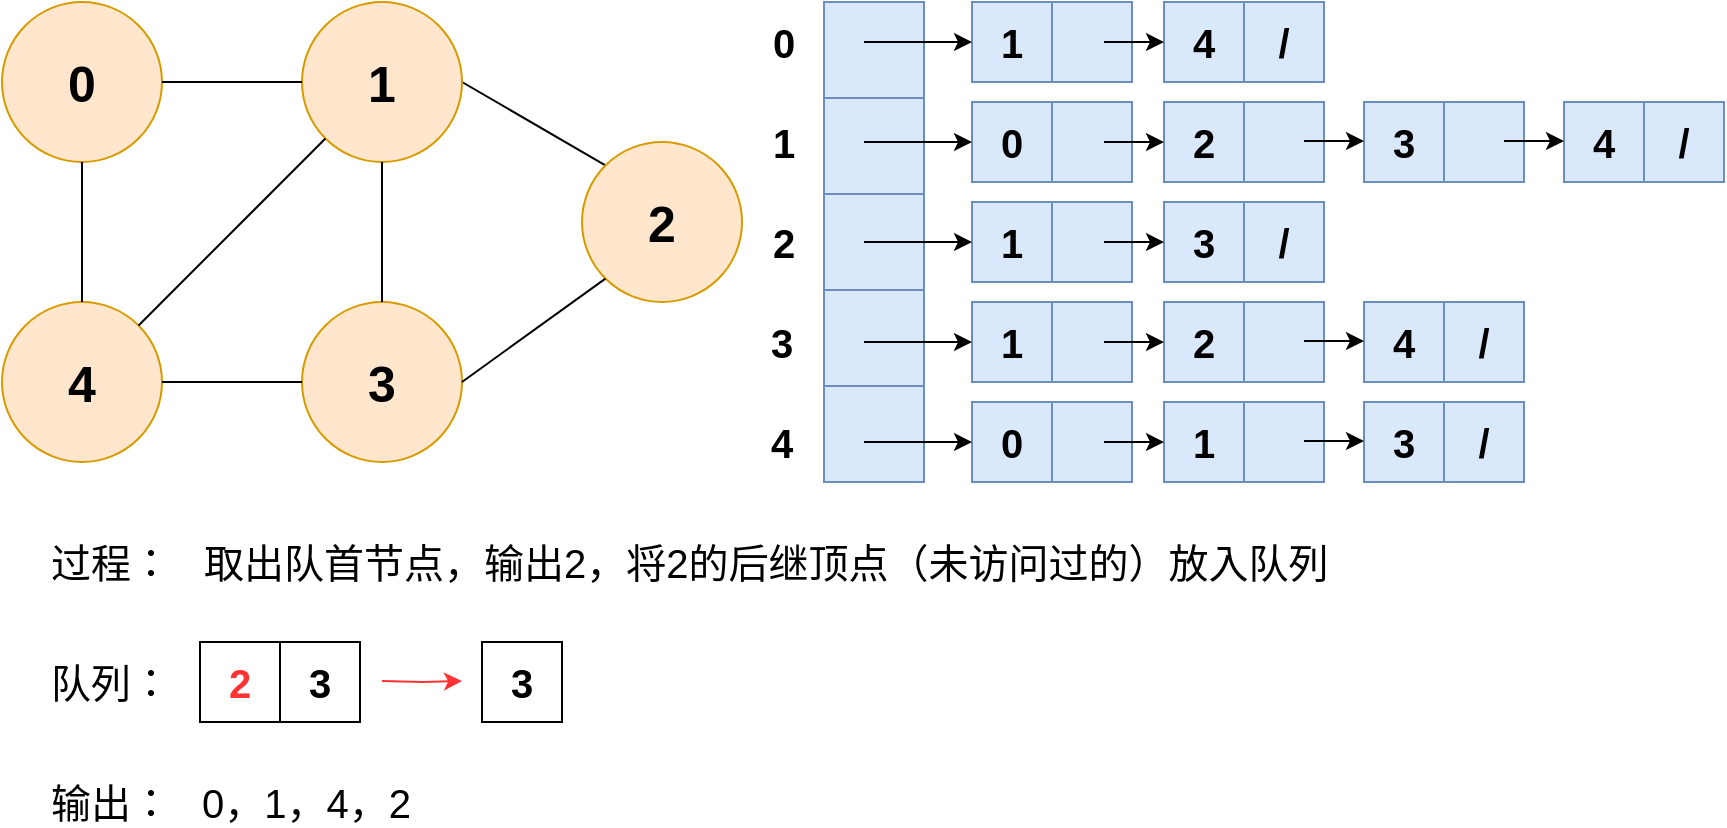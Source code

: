 <mxfile version="13.4.5" type="device"><diagram id="mifzlOfuH5t4TGWJTCWP" name="Page-1"><mxGraphModel dx="1106" dy="900" grid="1" gridSize="10" guides="1" tooltips="1" connect="1" arrows="1" fold="1" page="1" pageScale="1" pageWidth="827" pageHeight="1169" math="0" shadow="0"><root><mxCell id="0"/><mxCell id="1" parent="0"/><mxCell id="zkGVfVGw5ecD8U46r4UZ-1" value="&lt;b style=&quot;font-size: 25px&quot;&gt;0&lt;/b&gt;" style="ellipse;whiteSpace=wrap;html=1;aspect=fixed;fillColor=#ffe6cc;strokeColor=#d79b00;" vertex="1" parent="1"><mxGeometry x="430" y="690" width="80" height="80" as="geometry"/></mxCell><mxCell id="zkGVfVGw5ecD8U46r4UZ-2" value="" style="endArrow=none;html=1;entryX=0;entryY=0;entryDx=0;entryDy=0;exitX=1;exitY=0.5;exitDx=0;exitDy=0;" edge="1" parent="1" source="zkGVfVGw5ecD8U46r4UZ-6" target="zkGVfVGw5ecD8U46r4UZ-3"><mxGeometry width="50" height="50" relative="1" as="geometry"><mxPoint x="709.996" y="670.004" as="sourcePoint"/><mxPoint x="686.564" y="693.436" as="targetPoint"/></mxGeometry></mxCell><mxCell id="zkGVfVGw5ecD8U46r4UZ-3" value="&lt;b style=&quot;font-size: 25px&quot;&gt;2&lt;/b&gt;" style="ellipse;whiteSpace=wrap;html=1;aspect=fixed;fillColor=#ffe6cc;strokeColor=#d79b00;" vertex="1" parent="1"><mxGeometry x="720" y="760" width="80" height="80" as="geometry"/></mxCell><mxCell id="zkGVfVGw5ecD8U46r4UZ-4" value="&lt;b style=&quot;font-size: 25px&quot;&gt;3&lt;/b&gt;" style="ellipse;whiteSpace=wrap;html=1;aspect=fixed;fillColor=#ffe6cc;strokeColor=#d79b00;" vertex="1" parent="1"><mxGeometry x="580" y="840" width="80" height="80" as="geometry"/></mxCell><mxCell id="zkGVfVGw5ecD8U46r4UZ-5" value="&lt;b style=&quot;font-size: 25px&quot;&gt;4&lt;/b&gt;" style="ellipse;whiteSpace=wrap;html=1;aspect=fixed;fillColor=#ffe6cc;strokeColor=#d79b00;" vertex="1" parent="1"><mxGeometry x="430" y="840" width="80" height="80" as="geometry"/></mxCell><mxCell id="zkGVfVGw5ecD8U46r4UZ-6" value="&lt;b style=&quot;font-size: 25px&quot;&gt;1&lt;/b&gt;" style="ellipse;whiteSpace=wrap;html=1;aspect=fixed;fillColor=#ffe6cc;strokeColor=#d79b00;" vertex="1" parent="1"><mxGeometry x="580" y="690" width="80" height="80" as="geometry"/></mxCell><mxCell id="zkGVfVGw5ecD8U46r4UZ-7" value="" style="endArrow=none;html=1;" edge="1" parent="1" source="zkGVfVGw5ecD8U46r4UZ-1" target="zkGVfVGw5ecD8U46r4UZ-6"><mxGeometry width="50" height="50" relative="1" as="geometry"><mxPoint x="658.284" y="768.284" as="sourcePoint"/><mxPoint x="751.716" y="791.716" as="targetPoint"/></mxGeometry></mxCell><mxCell id="zkGVfVGw5ecD8U46r4UZ-8" value="" style="endArrow=none;html=1;" edge="1" parent="1" source="zkGVfVGw5ecD8U46r4UZ-5" target="zkGVfVGw5ecD8U46r4UZ-1"><mxGeometry width="50" height="50" relative="1" as="geometry"><mxPoint x="520" y="740" as="sourcePoint"/><mxPoint x="590" y="740" as="targetPoint"/></mxGeometry></mxCell><mxCell id="zkGVfVGw5ecD8U46r4UZ-9" value="" style="endArrow=none;html=1;exitX=0;exitY=0.5;exitDx=0;exitDy=0;entryX=1;entryY=0.5;entryDx=0;entryDy=0;" edge="1" parent="1" source="zkGVfVGw5ecD8U46r4UZ-4" target="zkGVfVGw5ecD8U46r4UZ-5"><mxGeometry width="50" height="50" relative="1" as="geometry"><mxPoint x="480" y="850" as="sourcePoint"/><mxPoint x="480" y="780" as="targetPoint"/></mxGeometry></mxCell><mxCell id="zkGVfVGw5ecD8U46r4UZ-10" value="" style="endArrow=none;html=1;exitX=0.5;exitY=1;exitDx=0;exitDy=0;entryX=0.5;entryY=0;entryDx=0;entryDy=0;" edge="1" parent="1" source="zkGVfVGw5ecD8U46r4UZ-6" target="zkGVfVGw5ecD8U46r4UZ-4"><mxGeometry width="50" height="50" relative="1" as="geometry"><mxPoint x="590" y="890" as="sourcePoint"/><mxPoint x="520" y="890" as="targetPoint"/></mxGeometry></mxCell><mxCell id="zkGVfVGw5ecD8U46r4UZ-11" value="" style="endArrow=none;html=1;exitX=0;exitY=1;exitDx=0;exitDy=0;entryX=1;entryY=0.5;entryDx=0;entryDy=0;" edge="1" parent="1" source="zkGVfVGw5ecD8U46r4UZ-3" target="zkGVfVGw5ecD8U46r4UZ-4"><mxGeometry width="50" height="50" relative="1" as="geometry"><mxPoint x="630" y="780" as="sourcePoint"/><mxPoint x="630" y="850" as="targetPoint"/></mxGeometry></mxCell><mxCell id="zkGVfVGw5ecD8U46r4UZ-12" value="" style="endArrow=none;html=1;exitX=0;exitY=1;exitDx=0;exitDy=0;entryX=1;entryY=0;entryDx=0;entryDy=0;" edge="1" parent="1" source="zkGVfVGw5ecD8U46r4UZ-6" target="zkGVfVGw5ecD8U46r4UZ-5"><mxGeometry width="50" height="50" relative="1" as="geometry"><mxPoint x="630" y="780" as="sourcePoint"/><mxPoint x="630" y="850" as="targetPoint"/></mxGeometry></mxCell><mxCell id="zkGVfVGw5ecD8U46r4UZ-13" value="队列：" style="text;html=1;strokeColor=none;fillColor=none;align=center;verticalAlign=middle;whiteSpace=wrap;rounded=0;fontSize=20;" vertex="1" parent="1"><mxGeometry x="450" y="1020" width="69" height="20" as="geometry"/></mxCell><mxCell id="zkGVfVGw5ecD8U46r4UZ-14" value="&lt;div&gt;&lt;span style=&quot;font-size: 20px&quot;&gt;&lt;b&gt;4&lt;/b&gt;&lt;/span&gt;&lt;/div&gt;" style="text;html=1;strokeColor=none;fillColor=none;align=center;verticalAlign=middle;whiteSpace=wrap;rounded=0;" vertex="1" parent="1"><mxGeometry x="800" y="900" width="40" height="20" as="geometry"/></mxCell><mxCell id="zkGVfVGw5ecD8U46r4UZ-15" value="&lt;div&gt;&lt;span style=&quot;font-size: 20px&quot;&gt;&lt;b&gt;3&lt;/b&gt;&lt;/span&gt;&lt;/div&gt;" style="text;html=1;strokeColor=none;fillColor=none;align=center;verticalAlign=middle;whiteSpace=wrap;rounded=0;" vertex="1" parent="1"><mxGeometry x="800" y="850" width="40" height="20" as="geometry"/></mxCell><mxCell id="zkGVfVGw5ecD8U46r4UZ-16" value="&lt;div&gt;&lt;span style=&quot;font-size: 20px&quot;&gt;&lt;b&gt;2&lt;/b&gt;&lt;/span&gt;&lt;/div&gt;" style="text;html=1;strokeColor=none;fillColor=none;align=center;verticalAlign=middle;whiteSpace=wrap;rounded=0;" vertex="1" parent="1"><mxGeometry x="801" y="800" width="40" height="20" as="geometry"/></mxCell><mxCell id="zkGVfVGw5ecD8U46r4UZ-17" value="&lt;div&gt;&lt;span style=&quot;font-size: 20px&quot;&gt;&lt;b&gt;1&lt;/b&gt;&lt;/span&gt;&lt;/div&gt;" style="text;html=1;strokeColor=none;fillColor=none;align=center;verticalAlign=middle;whiteSpace=wrap;rounded=0;" vertex="1" parent="1"><mxGeometry x="801" y="750" width="40" height="20" as="geometry"/></mxCell><mxCell id="zkGVfVGw5ecD8U46r4UZ-18" value="&lt;div&gt;&lt;span style=&quot;font-size: 20px&quot;&gt;&lt;b&gt;0&lt;/b&gt;&lt;/span&gt;&lt;/div&gt;" style="text;html=1;strokeColor=none;fillColor=none;align=center;verticalAlign=middle;whiteSpace=wrap;rounded=0;" vertex="1" parent="1"><mxGeometry x="801" y="700" width="40" height="20" as="geometry"/></mxCell><mxCell id="zkGVfVGw5ecD8U46r4UZ-19" value="" style="shape=table;html=1;whiteSpace=wrap;startSize=0;container=1;collapsible=0;childLayout=tableLayout;fontSize=20;fontStyle=1;fillColor=#dae8fc;strokeColor=#6c8ebf;" vertex="1" parent="1"><mxGeometry x="1011" y="690" width="80" height="40" as="geometry"/></mxCell><mxCell id="zkGVfVGw5ecD8U46r4UZ-20" value="" style="shape=partialRectangle;html=1;whiteSpace=wrap;collapsible=0;dropTarget=0;pointerEvents=0;fillColor=none;top=0;left=0;bottom=0;right=0;points=[[0,0.5],[1,0.5]];portConstraint=eastwest;fontSize=20;fontStyle=1" vertex="1" parent="zkGVfVGw5ecD8U46r4UZ-19"><mxGeometry width="80" height="40" as="geometry"/></mxCell><mxCell id="zkGVfVGw5ecD8U46r4UZ-21" value="4" style="shape=partialRectangle;html=1;whiteSpace=wrap;connectable=0;overflow=hidden;fillColor=none;top=0;left=0;bottom=0;right=0;fontSize=20;fontStyle=1" vertex="1" parent="zkGVfVGw5ecD8U46r4UZ-20"><mxGeometry width="40" height="40" as="geometry"/></mxCell><mxCell id="zkGVfVGw5ecD8U46r4UZ-22" value="/" style="shape=partialRectangle;html=1;whiteSpace=wrap;connectable=0;overflow=hidden;fillColor=none;top=0;left=0;bottom=0;right=0;fontSize=20;fontStyle=1" vertex="1" parent="zkGVfVGw5ecD8U46r4UZ-20"><mxGeometry x="40" width="40" height="40" as="geometry"/></mxCell><mxCell id="zkGVfVGw5ecD8U46r4UZ-23" value="" style="shape=table;html=1;whiteSpace=wrap;startSize=0;container=1;collapsible=0;childLayout=tableLayout;fontSize=20;fontStyle=1;fillColor=#dae8fc;strokeColor=#6c8ebf;" vertex="1" parent="1"><mxGeometry x="915" y="690" width="80" height="40" as="geometry"/></mxCell><mxCell id="zkGVfVGw5ecD8U46r4UZ-24" value="" style="shape=partialRectangle;html=1;whiteSpace=wrap;collapsible=0;dropTarget=0;pointerEvents=0;fillColor=none;top=0;left=0;bottom=0;right=0;points=[[0,0.5],[1,0.5]];portConstraint=eastwest;fontSize=20;fontStyle=1" vertex="1" parent="zkGVfVGw5ecD8U46r4UZ-23"><mxGeometry width="80" height="40" as="geometry"/></mxCell><mxCell id="zkGVfVGw5ecD8U46r4UZ-25" value="1" style="shape=partialRectangle;html=1;whiteSpace=wrap;connectable=0;overflow=hidden;fillColor=none;top=0;left=0;bottom=0;right=0;fontSize=20;fontStyle=1" vertex="1" parent="zkGVfVGw5ecD8U46r4UZ-24"><mxGeometry width="40" height="40" as="geometry"/></mxCell><mxCell id="zkGVfVGw5ecD8U46r4UZ-26" value="" style="shape=partialRectangle;html=1;whiteSpace=wrap;connectable=0;overflow=hidden;fillColor=none;top=0;left=0;bottom=0;right=0;fontSize=20;fontStyle=1" vertex="1" parent="zkGVfVGw5ecD8U46r4UZ-24"><mxGeometry x="40" width="40" height="40" as="geometry"/></mxCell><mxCell id="zkGVfVGw5ecD8U46r4UZ-27" value="" style="shape=table;html=1;whiteSpace=wrap;startSize=0;container=1;collapsible=0;childLayout=tableLayout;fontSize=20;fontStyle=1;fillColor=#dae8fc;strokeColor=#6c8ebf;" vertex="1" parent="1"><mxGeometry x="1211" y="740" width="80" height="40" as="geometry"/></mxCell><mxCell id="zkGVfVGw5ecD8U46r4UZ-28" value="" style="shape=partialRectangle;html=1;whiteSpace=wrap;collapsible=0;dropTarget=0;pointerEvents=0;fillColor=none;top=0;left=0;bottom=0;right=0;points=[[0,0.5],[1,0.5]];portConstraint=eastwest;fontSize=20;fontStyle=1" vertex="1" parent="zkGVfVGw5ecD8U46r4UZ-27"><mxGeometry width="80" height="40" as="geometry"/></mxCell><mxCell id="zkGVfVGw5ecD8U46r4UZ-29" value="4" style="shape=partialRectangle;html=1;whiteSpace=wrap;connectable=0;overflow=hidden;fillColor=none;top=0;left=0;bottom=0;right=0;fontSize=20;fontStyle=1" vertex="1" parent="zkGVfVGw5ecD8U46r4UZ-28"><mxGeometry width="40" height="40" as="geometry"/></mxCell><mxCell id="zkGVfVGw5ecD8U46r4UZ-30" value="/" style="shape=partialRectangle;html=1;whiteSpace=wrap;connectable=0;overflow=hidden;fillColor=none;top=0;left=0;bottom=0;right=0;fontSize=20;fontStyle=1" vertex="1" parent="zkGVfVGw5ecD8U46r4UZ-28"><mxGeometry x="40" width="40" height="40" as="geometry"/></mxCell><mxCell id="zkGVfVGw5ecD8U46r4UZ-31" value="" style="shape=table;html=1;whiteSpace=wrap;startSize=0;container=1;collapsible=0;childLayout=tableLayout;fontSize=20;fontStyle=1;fillColor=#dae8fc;strokeColor=#6c8ebf;" vertex="1" parent="1"><mxGeometry x="1111" y="740" width="80" height="40" as="geometry"/></mxCell><mxCell id="zkGVfVGw5ecD8U46r4UZ-32" value="" style="shape=partialRectangle;html=1;whiteSpace=wrap;collapsible=0;dropTarget=0;pointerEvents=0;fillColor=none;top=0;left=0;bottom=0;right=0;points=[[0,0.5],[1,0.5]];portConstraint=eastwest;fontSize=20;fontStyle=1" vertex="1" parent="zkGVfVGw5ecD8U46r4UZ-31"><mxGeometry width="80" height="40" as="geometry"/></mxCell><mxCell id="zkGVfVGw5ecD8U46r4UZ-33" value="3" style="shape=partialRectangle;html=1;whiteSpace=wrap;connectable=0;overflow=hidden;fillColor=none;top=0;left=0;bottom=0;right=0;fontSize=20;fontStyle=1" vertex="1" parent="zkGVfVGw5ecD8U46r4UZ-32"><mxGeometry width="40" height="40" as="geometry"/></mxCell><mxCell id="zkGVfVGw5ecD8U46r4UZ-34" value="" style="shape=partialRectangle;html=1;whiteSpace=wrap;connectable=0;overflow=hidden;fillColor=none;top=0;left=0;bottom=0;right=0;fontSize=20;fontStyle=1" vertex="1" parent="zkGVfVGw5ecD8U46r4UZ-32"><mxGeometry x="40" width="40" height="40" as="geometry"/></mxCell><mxCell id="zkGVfVGw5ecD8U46r4UZ-35" value="" style="shape=table;html=1;whiteSpace=wrap;startSize=0;container=1;collapsible=0;childLayout=tableLayout;fontSize=20;fontStyle=1;fillColor=#dae8fc;strokeColor=#6c8ebf;" vertex="1" parent="1"><mxGeometry x="1011" y="740" width="80" height="40" as="geometry"/></mxCell><mxCell id="zkGVfVGw5ecD8U46r4UZ-36" value="" style="shape=partialRectangle;html=1;whiteSpace=wrap;collapsible=0;dropTarget=0;pointerEvents=0;fillColor=none;top=0;left=0;bottom=0;right=0;points=[[0,0.5],[1,0.5]];portConstraint=eastwest;fontSize=20;fontStyle=1" vertex="1" parent="zkGVfVGw5ecD8U46r4UZ-35"><mxGeometry width="80" height="40" as="geometry"/></mxCell><mxCell id="zkGVfVGw5ecD8U46r4UZ-37" value="2" style="shape=partialRectangle;html=1;whiteSpace=wrap;connectable=0;overflow=hidden;fillColor=none;top=0;left=0;bottom=0;right=0;fontSize=20;fontStyle=1" vertex="1" parent="zkGVfVGw5ecD8U46r4UZ-36"><mxGeometry width="40" height="40" as="geometry"/></mxCell><mxCell id="zkGVfVGw5ecD8U46r4UZ-38" value="" style="shape=partialRectangle;html=1;whiteSpace=wrap;connectable=0;overflow=hidden;fillColor=none;top=0;left=0;bottom=0;right=0;fontSize=20;fontStyle=1" vertex="1" parent="zkGVfVGw5ecD8U46r4UZ-36"><mxGeometry x="40" width="40" height="40" as="geometry"/></mxCell><mxCell id="zkGVfVGw5ecD8U46r4UZ-39" value="" style="shape=table;html=1;whiteSpace=wrap;startSize=0;container=1;collapsible=0;childLayout=tableLayout;fontSize=20;fontStyle=1;fillColor=#dae8fc;strokeColor=#6c8ebf;" vertex="1" parent="1"><mxGeometry x="915" y="740" width="80" height="40" as="geometry"/></mxCell><mxCell id="zkGVfVGw5ecD8U46r4UZ-40" value="" style="shape=partialRectangle;html=1;whiteSpace=wrap;collapsible=0;dropTarget=0;pointerEvents=0;fillColor=none;top=0;left=0;bottom=0;right=0;points=[[0,0.5],[1,0.5]];portConstraint=eastwest;fontSize=20;fontStyle=1" vertex="1" parent="zkGVfVGw5ecD8U46r4UZ-39"><mxGeometry width="80" height="40" as="geometry"/></mxCell><mxCell id="zkGVfVGw5ecD8U46r4UZ-41" value="0" style="shape=partialRectangle;html=1;whiteSpace=wrap;connectable=0;overflow=hidden;fillColor=none;top=0;left=0;bottom=0;right=0;fontSize=20;fontStyle=1" vertex="1" parent="zkGVfVGw5ecD8U46r4UZ-40"><mxGeometry width="40" height="40" as="geometry"/></mxCell><mxCell id="zkGVfVGw5ecD8U46r4UZ-42" value="" style="shape=partialRectangle;html=1;whiteSpace=wrap;connectable=0;overflow=hidden;fillColor=none;top=0;left=0;bottom=0;right=0;fontSize=20;fontStyle=1" vertex="1" parent="zkGVfVGw5ecD8U46r4UZ-40"><mxGeometry x="40" width="40" height="40" as="geometry"/></mxCell><mxCell id="zkGVfVGw5ecD8U46r4UZ-43" value="" style="shape=table;html=1;whiteSpace=wrap;startSize=0;container=1;collapsible=0;childLayout=tableLayout;fontSize=20;fontStyle=1;fillColor=#dae8fc;strokeColor=#6c8ebf;" vertex="1" parent="1"><mxGeometry x="1011" y="790" width="80" height="40" as="geometry"/></mxCell><mxCell id="zkGVfVGw5ecD8U46r4UZ-44" value="" style="shape=partialRectangle;html=1;whiteSpace=wrap;collapsible=0;dropTarget=0;pointerEvents=0;fillColor=none;top=0;left=0;bottom=0;right=0;points=[[0,0.5],[1,0.5]];portConstraint=eastwest;fontSize=20;fontStyle=1" vertex="1" parent="zkGVfVGw5ecD8U46r4UZ-43"><mxGeometry width="80" height="40" as="geometry"/></mxCell><mxCell id="zkGVfVGw5ecD8U46r4UZ-45" value="3" style="shape=partialRectangle;html=1;whiteSpace=wrap;connectable=0;overflow=hidden;fillColor=none;top=0;left=0;bottom=0;right=0;fontSize=20;fontStyle=1" vertex="1" parent="zkGVfVGw5ecD8U46r4UZ-44"><mxGeometry width="40" height="40" as="geometry"/></mxCell><mxCell id="zkGVfVGw5ecD8U46r4UZ-46" value="/" style="shape=partialRectangle;html=1;whiteSpace=wrap;connectable=0;overflow=hidden;fillColor=none;top=0;left=0;bottom=0;right=0;fontSize=20;fontStyle=1" vertex="1" parent="zkGVfVGw5ecD8U46r4UZ-44"><mxGeometry x="40" width="40" height="40" as="geometry"/></mxCell><mxCell id="zkGVfVGw5ecD8U46r4UZ-47" value="" style="shape=table;html=1;whiteSpace=wrap;startSize=0;container=1;collapsible=0;childLayout=tableLayout;fontSize=20;fontStyle=1;fillColor=#dae8fc;strokeColor=#6c8ebf;" vertex="1" parent="1"><mxGeometry x="915" y="790" width="80" height="40" as="geometry"/></mxCell><mxCell id="zkGVfVGw5ecD8U46r4UZ-48" value="" style="shape=partialRectangle;html=1;whiteSpace=wrap;collapsible=0;dropTarget=0;pointerEvents=0;fillColor=none;top=0;left=0;bottom=0;right=0;points=[[0,0.5],[1,0.5]];portConstraint=eastwest;fontSize=20;fontStyle=1" vertex="1" parent="zkGVfVGw5ecD8U46r4UZ-47"><mxGeometry width="80" height="40" as="geometry"/></mxCell><mxCell id="zkGVfVGw5ecD8U46r4UZ-49" value="1" style="shape=partialRectangle;html=1;whiteSpace=wrap;connectable=0;overflow=hidden;fillColor=none;top=0;left=0;bottom=0;right=0;fontSize=20;fontStyle=1" vertex="1" parent="zkGVfVGw5ecD8U46r4UZ-48"><mxGeometry width="40" height="40" as="geometry"/></mxCell><mxCell id="zkGVfVGw5ecD8U46r4UZ-50" value="" style="shape=partialRectangle;html=1;whiteSpace=wrap;connectable=0;overflow=hidden;fillColor=none;top=0;left=0;bottom=0;right=0;fontSize=20;fontStyle=1" vertex="1" parent="zkGVfVGw5ecD8U46r4UZ-48"><mxGeometry x="40" width="40" height="40" as="geometry"/></mxCell><mxCell id="zkGVfVGw5ecD8U46r4UZ-51" value="" style="shape=table;html=1;whiteSpace=wrap;startSize=0;container=1;collapsible=0;childLayout=tableLayout;fontSize=20;fontStyle=1;fillColor=#dae8fc;strokeColor=#6c8ebf;" vertex="1" parent="1"><mxGeometry x="1111" y="840" width="80" height="40" as="geometry"/></mxCell><mxCell id="zkGVfVGw5ecD8U46r4UZ-52" value="" style="shape=partialRectangle;html=1;whiteSpace=wrap;collapsible=0;dropTarget=0;pointerEvents=0;fillColor=none;top=0;left=0;bottom=0;right=0;points=[[0,0.5],[1,0.5]];portConstraint=eastwest;fontSize=20;fontStyle=1" vertex="1" parent="zkGVfVGw5ecD8U46r4UZ-51"><mxGeometry width="80" height="40" as="geometry"/></mxCell><mxCell id="zkGVfVGw5ecD8U46r4UZ-53" value="4" style="shape=partialRectangle;html=1;whiteSpace=wrap;connectable=0;overflow=hidden;fillColor=none;top=0;left=0;bottom=0;right=0;fontSize=20;fontStyle=1" vertex="1" parent="zkGVfVGw5ecD8U46r4UZ-52"><mxGeometry width="40" height="40" as="geometry"/></mxCell><mxCell id="zkGVfVGw5ecD8U46r4UZ-54" value="/" style="shape=partialRectangle;html=1;whiteSpace=wrap;connectable=0;overflow=hidden;fillColor=none;top=0;left=0;bottom=0;right=0;fontSize=20;fontStyle=1" vertex="1" parent="zkGVfVGw5ecD8U46r4UZ-52"><mxGeometry x="40" width="40" height="40" as="geometry"/></mxCell><mxCell id="zkGVfVGw5ecD8U46r4UZ-55" value="" style="shape=table;html=1;whiteSpace=wrap;startSize=0;container=1;collapsible=0;childLayout=tableLayout;fontSize=20;fontStyle=1;fillColor=#dae8fc;strokeColor=#6c8ebf;" vertex="1" parent="1"><mxGeometry x="1011" y="840" width="80" height="40" as="geometry"/></mxCell><mxCell id="zkGVfVGw5ecD8U46r4UZ-56" value="" style="shape=partialRectangle;html=1;whiteSpace=wrap;collapsible=0;dropTarget=0;pointerEvents=0;fillColor=none;top=0;left=0;bottom=0;right=0;points=[[0,0.5],[1,0.5]];portConstraint=eastwest;fontSize=20;fontStyle=1" vertex="1" parent="zkGVfVGw5ecD8U46r4UZ-55"><mxGeometry width="80" height="40" as="geometry"/></mxCell><mxCell id="zkGVfVGw5ecD8U46r4UZ-57" value="2" style="shape=partialRectangle;html=1;whiteSpace=wrap;connectable=0;overflow=hidden;fillColor=none;top=0;left=0;bottom=0;right=0;fontSize=20;fontStyle=1" vertex="1" parent="zkGVfVGw5ecD8U46r4UZ-56"><mxGeometry width="40" height="40" as="geometry"/></mxCell><mxCell id="zkGVfVGw5ecD8U46r4UZ-58" value="" style="shape=partialRectangle;html=1;whiteSpace=wrap;connectable=0;overflow=hidden;fillColor=none;top=0;left=0;bottom=0;right=0;fontSize=20;fontStyle=1" vertex="1" parent="zkGVfVGw5ecD8U46r4UZ-56"><mxGeometry x="40" width="40" height="40" as="geometry"/></mxCell><mxCell id="zkGVfVGw5ecD8U46r4UZ-59" value="" style="shape=table;html=1;whiteSpace=wrap;startSize=0;container=1;collapsible=0;childLayout=tableLayout;fontSize=20;fontStyle=1;fillColor=#dae8fc;strokeColor=#6c8ebf;" vertex="1" parent="1"><mxGeometry x="915" y="840" width="80" height="40" as="geometry"/></mxCell><mxCell id="zkGVfVGw5ecD8U46r4UZ-60" value="" style="shape=partialRectangle;html=1;whiteSpace=wrap;collapsible=0;dropTarget=0;pointerEvents=0;fillColor=none;top=0;left=0;bottom=0;right=0;points=[[0,0.5],[1,0.5]];portConstraint=eastwest;fontSize=20;fontStyle=1" vertex="1" parent="zkGVfVGw5ecD8U46r4UZ-59"><mxGeometry width="80" height="40" as="geometry"/></mxCell><mxCell id="zkGVfVGw5ecD8U46r4UZ-61" value="1" style="shape=partialRectangle;html=1;whiteSpace=wrap;connectable=0;overflow=hidden;fillColor=none;top=0;left=0;bottom=0;right=0;fontSize=20;fontStyle=1" vertex="1" parent="zkGVfVGw5ecD8U46r4UZ-60"><mxGeometry width="40" height="40" as="geometry"/></mxCell><mxCell id="zkGVfVGw5ecD8U46r4UZ-62" value="" style="shape=partialRectangle;html=1;whiteSpace=wrap;connectable=0;overflow=hidden;fillColor=none;top=0;left=0;bottom=0;right=0;fontSize=20;fontStyle=1" vertex="1" parent="zkGVfVGw5ecD8U46r4UZ-60"><mxGeometry x="40" width="40" height="40" as="geometry"/></mxCell><mxCell id="zkGVfVGw5ecD8U46r4UZ-63" value="" style="shape=table;html=1;whiteSpace=wrap;startSize=0;container=1;collapsible=0;childLayout=tableLayout;fontSize=20;fontStyle=1;fillColor=#dae8fc;strokeColor=#6c8ebf;" vertex="1" parent="1"><mxGeometry x="1111" y="890" width="80" height="40" as="geometry"/></mxCell><mxCell id="zkGVfVGw5ecD8U46r4UZ-64" value="" style="shape=partialRectangle;html=1;whiteSpace=wrap;collapsible=0;dropTarget=0;pointerEvents=0;fillColor=none;top=0;left=0;bottom=0;right=0;points=[[0,0.5],[1,0.5]];portConstraint=eastwest;fontSize=20;fontStyle=1" vertex="1" parent="zkGVfVGw5ecD8U46r4UZ-63"><mxGeometry width="80" height="40" as="geometry"/></mxCell><mxCell id="zkGVfVGw5ecD8U46r4UZ-65" value="3" style="shape=partialRectangle;html=1;whiteSpace=wrap;connectable=0;overflow=hidden;fillColor=none;top=0;left=0;bottom=0;right=0;fontSize=20;fontStyle=1" vertex="1" parent="zkGVfVGw5ecD8U46r4UZ-64"><mxGeometry width="40" height="40" as="geometry"/></mxCell><mxCell id="zkGVfVGw5ecD8U46r4UZ-66" value="/" style="shape=partialRectangle;html=1;whiteSpace=wrap;connectable=0;overflow=hidden;fillColor=none;top=0;left=0;bottom=0;right=0;fontSize=20;fontStyle=1" vertex="1" parent="zkGVfVGw5ecD8U46r4UZ-64"><mxGeometry x="40" width="40" height="40" as="geometry"/></mxCell><mxCell id="zkGVfVGw5ecD8U46r4UZ-67" value="" style="shape=table;html=1;whiteSpace=wrap;startSize=0;container=1;collapsible=0;childLayout=tableLayout;fontSize=20;fontStyle=1;fillColor=#dae8fc;strokeColor=#6c8ebf;" vertex="1" parent="1"><mxGeometry x="1011" y="890" width="80" height="40" as="geometry"/></mxCell><mxCell id="zkGVfVGw5ecD8U46r4UZ-68" value="" style="shape=partialRectangle;html=1;whiteSpace=wrap;collapsible=0;dropTarget=0;pointerEvents=0;fillColor=none;top=0;left=0;bottom=0;right=0;points=[[0,0.5],[1,0.5]];portConstraint=eastwest;fontSize=20;fontStyle=1" vertex="1" parent="zkGVfVGw5ecD8U46r4UZ-67"><mxGeometry width="80" height="40" as="geometry"/></mxCell><mxCell id="zkGVfVGw5ecD8U46r4UZ-69" value="1" style="shape=partialRectangle;html=1;whiteSpace=wrap;connectable=0;overflow=hidden;fillColor=none;top=0;left=0;bottom=0;right=0;fontSize=20;fontStyle=1" vertex="1" parent="zkGVfVGw5ecD8U46r4UZ-68"><mxGeometry width="40" height="40" as="geometry"/></mxCell><mxCell id="zkGVfVGw5ecD8U46r4UZ-70" value="" style="shape=partialRectangle;html=1;whiteSpace=wrap;connectable=0;overflow=hidden;fillColor=none;top=0;left=0;bottom=0;right=0;fontSize=20;fontStyle=1" vertex="1" parent="zkGVfVGw5ecD8U46r4UZ-68"><mxGeometry x="40" width="40" height="40" as="geometry"/></mxCell><mxCell id="zkGVfVGw5ecD8U46r4UZ-71" value="" style="shape=table;html=1;whiteSpace=wrap;startSize=0;container=1;collapsible=0;childLayout=tableLayout;fontSize=20;fontStyle=1;fillColor=#dae8fc;strokeColor=#6c8ebf;" vertex="1" parent="1"><mxGeometry x="915" y="890" width="80" height="40" as="geometry"/></mxCell><mxCell id="zkGVfVGw5ecD8U46r4UZ-72" value="" style="shape=partialRectangle;html=1;whiteSpace=wrap;collapsible=0;dropTarget=0;pointerEvents=0;fillColor=none;top=0;left=0;bottom=0;right=0;points=[[0,0.5],[1,0.5]];portConstraint=eastwest;fontSize=20;fontStyle=1" vertex="1" parent="zkGVfVGw5ecD8U46r4UZ-71"><mxGeometry width="80" height="40" as="geometry"/></mxCell><mxCell id="zkGVfVGw5ecD8U46r4UZ-73" value="0" style="shape=partialRectangle;html=1;whiteSpace=wrap;connectable=0;overflow=hidden;fillColor=none;top=0;left=0;bottom=0;right=0;fontSize=20;fontStyle=1" vertex="1" parent="zkGVfVGw5ecD8U46r4UZ-72"><mxGeometry width="40" height="40" as="geometry"/></mxCell><mxCell id="zkGVfVGw5ecD8U46r4UZ-74" value="" style="shape=partialRectangle;html=1;whiteSpace=wrap;connectable=0;overflow=hidden;fillColor=none;top=0;left=0;bottom=0;right=0;fontSize=20;fontStyle=1" vertex="1" parent="zkGVfVGw5ecD8U46r4UZ-72"><mxGeometry x="40" width="40" height="40" as="geometry"/></mxCell><mxCell id="zkGVfVGw5ecD8U46r4UZ-75" value="" style="shape=table;html=1;whiteSpace=wrap;startSize=0;container=1;collapsible=0;childLayout=tableLayout;fillColor=#dae8fc;strokeColor=#6c8ebf;" vertex="1" parent="1"><mxGeometry x="841" y="690" width="50" height="240" as="geometry"/></mxCell><mxCell id="zkGVfVGw5ecD8U46r4UZ-76" value="" style="shape=partialRectangle;html=1;whiteSpace=wrap;collapsible=0;dropTarget=0;pointerEvents=0;fillColor=none;top=0;left=0;bottom=0;right=0;points=[[0,0.5],[1,0.5]];portConstraint=eastwest;" vertex="1" parent="zkGVfVGw5ecD8U46r4UZ-75"><mxGeometry width="50" height="48" as="geometry"/></mxCell><mxCell id="zkGVfVGw5ecD8U46r4UZ-77" value="" style="shape=partialRectangle;html=1;whiteSpace=wrap;connectable=0;overflow=hidden;fillColor=none;top=0;left=0;bottom=0;right=0;" vertex="1" parent="zkGVfVGw5ecD8U46r4UZ-76"><mxGeometry width="50" height="48" as="geometry"/></mxCell><mxCell id="zkGVfVGw5ecD8U46r4UZ-78" value="" style="shape=partialRectangle;html=1;whiteSpace=wrap;collapsible=0;dropTarget=0;pointerEvents=0;fillColor=none;top=0;left=0;bottom=0;right=0;points=[[0,0.5],[1,0.5]];portConstraint=eastwest;" vertex="1" parent="zkGVfVGw5ecD8U46r4UZ-75"><mxGeometry y="48" width="50" height="48" as="geometry"/></mxCell><mxCell id="zkGVfVGw5ecD8U46r4UZ-79" value="" style="shape=partialRectangle;html=1;whiteSpace=wrap;connectable=0;overflow=hidden;fillColor=none;top=0;left=0;bottom=0;right=0;" vertex="1" parent="zkGVfVGw5ecD8U46r4UZ-78"><mxGeometry width="50" height="48" as="geometry"/></mxCell><mxCell id="zkGVfVGw5ecD8U46r4UZ-80" value="" style="shape=partialRectangle;html=1;whiteSpace=wrap;collapsible=0;dropTarget=0;pointerEvents=0;fillColor=none;top=0;left=0;bottom=0;right=0;points=[[0,0.5],[1,0.5]];portConstraint=eastwest;" vertex="1" parent="zkGVfVGw5ecD8U46r4UZ-75"><mxGeometry y="96" width="50" height="48" as="geometry"/></mxCell><mxCell id="zkGVfVGw5ecD8U46r4UZ-81" value="" style="shape=partialRectangle;html=1;whiteSpace=wrap;connectable=0;overflow=hidden;fillColor=none;top=0;left=0;bottom=0;right=0;" vertex="1" parent="zkGVfVGw5ecD8U46r4UZ-80"><mxGeometry width="50" height="48" as="geometry"/></mxCell><mxCell id="zkGVfVGw5ecD8U46r4UZ-82" value="" style="shape=partialRectangle;html=1;whiteSpace=wrap;collapsible=0;dropTarget=0;pointerEvents=0;fillColor=none;top=0;left=0;bottom=0;right=0;points=[[0,0.5],[1,0.5]];portConstraint=eastwest;" vertex="1" parent="zkGVfVGw5ecD8U46r4UZ-75"><mxGeometry y="144" width="50" height="48" as="geometry"/></mxCell><mxCell id="zkGVfVGw5ecD8U46r4UZ-83" value="" style="shape=partialRectangle;html=1;whiteSpace=wrap;connectable=0;overflow=hidden;fillColor=none;top=0;left=0;bottom=0;right=0;" vertex="1" parent="zkGVfVGw5ecD8U46r4UZ-82"><mxGeometry width="50" height="48" as="geometry"/></mxCell><mxCell id="zkGVfVGw5ecD8U46r4UZ-84" value="" style="shape=partialRectangle;html=1;whiteSpace=wrap;collapsible=0;dropTarget=0;pointerEvents=0;fillColor=none;top=0;left=0;bottom=0;right=0;points=[[0,0.5],[1,0.5]];portConstraint=eastwest;" vertex="1" parent="zkGVfVGw5ecD8U46r4UZ-75"><mxGeometry y="192" width="50" height="48" as="geometry"/></mxCell><mxCell id="zkGVfVGw5ecD8U46r4UZ-85" value="" style="shape=partialRectangle;html=1;whiteSpace=wrap;connectable=0;overflow=hidden;fillColor=none;top=0;left=0;bottom=0;right=0;" vertex="1" parent="zkGVfVGw5ecD8U46r4UZ-84"><mxGeometry width="50" height="48" as="geometry"/></mxCell><mxCell id="zkGVfVGw5ecD8U46r4UZ-86" style="rounded=0;orthogonalLoop=1;jettySize=auto;html=1;fontSize=20;entryX=0;entryY=0.5;entryDx=0;entryDy=0;" edge="1" parent="1" target="zkGVfVGw5ecD8U46r4UZ-40"><mxGeometry relative="1" as="geometry"><mxPoint x="861" y="760" as="sourcePoint"/><mxPoint x="911" y="760" as="targetPoint"/></mxGeometry></mxCell><mxCell id="zkGVfVGw5ecD8U46r4UZ-87" style="rounded=0;orthogonalLoop=1;jettySize=auto;html=1;fontSize=20;entryX=0;entryY=0.5;entryDx=0;entryDy=0;fontStyle=1" edge="1" parent="1" target="zkGVfVGw5ecD8U46r4UZ-36"><mxGeometry relative="1" as="geometry"><mxPoint x="981" y="760" as="sourcePoint"/><mxPoint x="925" y="770" as="targetPoint"/></mxGeometry></mxCell><mxCell id="zkGVfVGw5ecD8U46r4UZ-88" style="rounded=0;orthogonalLoop=1;jettySize=auto;html=1;fontSize=20;entryX=0;entryY=0.5;entryDx=0;entryDy=0;fontStyle=1" edge="1" parent="1"><mxGeometry relative="1" as="geometry"><mxPoint x="1081" y="759.5" as="sourcePoint"/><mxPoint x="1111" y="759.5" as="targetPoint"/></mxGeometry></mxCell><mxCell id="zkGVfVGw5ecD8U46r4UZ-89" style="rounded=0;orthogonalLoop=1;jettySize=auto;html=1;fontSize=20;entryX=0;entryY=0.5;entryDx=0;entryDy=0;fontStyle=1" edge="1" parent="1"><mxGeometry relative="1" as="geometry"><mxPoint x="1181" y="759.5" as="sourcePoint"/><mxPoint x="1211" y="759.5" as="targetPoint"/></mxGeometry></mxCell><mxCell id="zkGVfVGw5ecD8U46r4UZ-90" style="rounded=0;orthogonalLoop=1;jettySize=auto;html=1;fontSize=20;entryX=0;entryY=0.5;entryDx=0;entryDy=0;" edge="1" parent="1" target="zkGVfVGw5ecD8U46r4UZ-24"><mxGeometry relative="1" as="geometry"><mxPoint x="861" y="710" as="sourcePoint"/><mxPoint x="911" y="710" as="targetPoint"/></mxGeometry></mxCell><mxCell id="zkGVfVGw5ecD8U46r4UZ-91" style="rounded=0;orthogonalLoop=1;jettySize=auto;html=1;fontSize=20;entryX=0;entryY=0.5;entryDx=0;entryDy=0;fontStyle=1" edge="1" parent="1" target="zkGVfVGw5ecD8U46r4UZ-20"><mxGeometry relative="1" as="geometry"><mxPoint x="981" y="710" as="sourcePoint"/><mxPoint x="925" y="720" as="targetPoint"/></mxGeometry></mxCell><mxCell id="zkGVfVGw5ecD8U46r4UZ-92" style="rounded=0;orthogonalLoop=1;jettySize=auto;html=1;fontSize=20;entryX=0;entryY=0.5;entryDx=0;entryDy=0;" edge="1" parent="1" target="zkGVfVGw5ecD8U46r4UZ-48"><mxGeometry relative="1" as="geometry"><mxPoint x="861" y="810" as="sourcePoint"/><mxPoint x="911" y="810" as="targetPoint"/></mxGeometry></mxCell><mxCell id="zkGVfVGw5ecD8U46r4UZ-93" style="rounded=0;orthogonalLoop=1;jettySize=auto;html=1;fontSize=20;entryX=0;entryY=0.5;entryDx=0;entryDy=0;fontStyle=1" edge="1" parent="1" target="zkGVfVGw5ecD8U46r4UZ-44"><mxGeometry relative="1" as="geometry"><mxPoint x="981" y="810" as="sourcePoint"/><mxPoint x="925" y="820" as="targetPoint"/></mxGeometry></mxCell><mxCell id="zkGVfVGw5ecD8U46r4UZ-94" style="rounded=0;orthogonalLoop=1;jettySize=auto;html=1;fontSize=20;entryX=0;entryY=0.5;entryDx=0;entryDy=0;" edge="1" parent="1" target="zkGVfVGw5ecD8U46r4UZ-60"><mxGeometry relative="1" as="geometry"><mxPoint x="861" y="860" as="sourcePoint"/><mxPoint x="911" y="860" as="targetPoint"/></mxGeometry></mxCell><mxCell id="zkGVfVGw5ecD8U46r4UZ-95" style="rounded=0;orthogonalLoop=1;jettySize=auto;html=1;fontSize=20;entryX=0;entryY=0.5;entryDx=0;entryDy=0;fontStyle=1" edge="1" parent="1" target="zkGVfVGw5ecD8U46r4UZ-56"><mxGeometry relative="1" as="geometry"><mxPoint x="981" y="860" as="sourcePoint"/><mxPoint x="925" y="870" as="targetPoint"/></mxGeometry></mxCell><mxCell id="zkGVfVGw5ecD8U46r4UZ-96" style="rounded=0;orthogonalLoop=1;jettySize=auto;html=1;fontSize=20;entryX=0;entryY=0.5;entryDx=0;entryDy=0;fontStyle=1" edge="1" parent="1"><mxGeometry relative="1" as="geometry"><mxPoint x="1081" y="859.5" as="sourcePoint"/><mxPoint x="1111" y="859.5" as="targetPoint"/></mxGeometry></mxCell><mxCell id="zkGVfVGw5ecD8U46r4UZ-97" style="rounded=0;orthogonalLoop=1;jettySize=auto;html=1;fontSize=20;entryX=0;entryY=0.5;entryDx=0;entryDy=0;" edge="1" parent="1" target="zkGVfVGw5ecD8U46r4UZ-72"><mxGeometry relative="1" as="geometry"><mxPoint x="861" y="910" as="sourcePoint"/><mxPoint x="911" y="910" as="targetPoint"/></mxGeometry></mxCell><mxCell id="zkGVfVGw5ecD8U46r4UZ-98" style="rounded=0;orthogonalLoop=1;jettySize=auto;html=1;fontSize=20;entryX=0;entryY=0.5;entryDx=0;entryDy=0;fontStyle=1" edge="1" parent="1" target="zkGVfVGw5ecD8U46r4UZ-68"><mxGeometry relative="1" as="geometry"><mxPoint x="981" y="910" as="sourcePoint"/><mxPoint x="925" y="920" as="targetPoint"/></mxGeometry></mxCell><mxCell id="zkGVfVGw5ecD8U46r4UZ-99" style="rounded=0;orthogonalLoop=1;jettySize=auto;html=1;fontSize=20;entryX=0;entryY=0.5;entryDx=0;entryDy=0;fontStyle=1" edge="1" parent="1"><mxGeometry relative="1" as="geometry"><mxPoint x="1081" y="909.5" as="sourcePoint"/><mxPoint x="1111" y="909.5" as="targetPoint"/></mxGeometry></mxCell><mxCell id="zkGVfVGw5ecD8U46r4UZ-100" value="输出：" style="text;html=1;strokeColor=none;fillColor=none;align=center;verticalAlign=middle;whiteSpace=wrap;rounded=0;fontSize=20;" vertex="1" parent="1"><mxGeometry x="450" y="1080" width="69" height="20" as="geometry"/></mxCell><mxCell id="zkGVfVGw5ecD8U46r4UZ-101" value="过程：" style="text;html=1;strokeColor=none;fillColor=none;align=center;verticalAlign=middle;whiteSpace=wrap;rounded=0;fontSize=20;" vertex="1" parent="1"><mxGeometry x="450" y="960" width="69" height="20" as="geometry"/></mxCell><mxCell id="zkGVfVGw5ecD8U46r4UZ-102" value="取出队首节点，输出2，将2的后继顶点（未访问过的）放入队列" style="text;html=1;strokeColor=none;fillColor=none;align=left;verticalAlign=middle;whiteSpace=wrap;rounded=0;fontSize=20;" vertex="1" parent="1"><mxGeometry x="529" y="960" width="651" height="20" as="geometry"/></mxCell><mxCell id="zkGVfVGw5ecD8U46r4UZ-103" value="0，1，4，2" style="text;html=1;strokeColor=none;fillColor=none;align=left;verticalAlign=middle;whiteSpace=wrap;rounded=0;fontSize=20;" vertex="1" parent="1"><mxGeometry x="528" y="1080" width="511" height="20" as="geometry"/></mxCell><mxCell id="zkGVfVGw5ecD8U46r4UZ-104" value="" style="edgeStyle=orthogonalEdgeStyle;curved=1;rounded=0;orthogonalLoop=1;jettySize=auto;html=1;strokeColor=#FF3333;" edge="1" parent="1"><mxGeometry relative="1" as="geometry"><mxPoint x="620" y="1029.5" as="sourcePoint"/><mxPoint x="660" y="1029.5" as="targetPoint"/></mxGeometry></mxCell><mxCell id="zkGVfVGw5ecD8U46r4UZ-105" value="" style="shape=table;html=1;whiteSpace=wrap;startSize=0;container=1;collapsible=0;childLayout=tableLayout;fontSize=20;fontStyle=1" vertex="1" parent="1"><mxGeometry x="529" y="1010" width="80" height="40" as="geometry"/></mxCell><mxCell id="zkGVfVGw5ecD8U46r4UZ-106" value="" style="shape=partialRectangle;html=1;whiteSpace=wrap;collapsible=0;dropTarget=0;pointerEvents=0;fillColor=none;top=0;left=0;bottom=0;right=0;points=[[0,0.5],[1,0.5]];portConstraint=eastwest;fontSize=20;fontStyle=1" vertex="1" parent="zkGVfVGw5ecD8U46r4UZ-105"><mxGeometry width="80" height="40" as="geometry"/></mxCell><mxCell id="zkGVfVGw5ecD8U46r4UZ-107" value="&lt;font color=&quot;#ff3333&quot;&gt;2&lt;/font&gt;" style="shape=partialRectangle;html=1;whiteSpace=wrap;connectable=0;overflow=hidden;fillColor=none;top=0;left=0;bottom=0;right=0;fontSize=20;fontStyle=1" vertex="1" parent="zkGVfVGw5ecD8U46r4UZ-106"><mxGeometry width="40" height="40" as="geometry"/></mxCell><mxCell id="zkGVfVGw5ecD8U46r4UZ-108" value="3" style="shape=partialRectangle;html=1;whiteSpace=wrap;connectable=0;overflow=hidden;fillColor=none;top=0;left=0;bottom=0;right=0;fontSize=20;fontStyle=1" vertex="1" parent="zkGVfVGw5ecD8U46r4UZ-106"><mxGeometry x="40" width="40" height="40" as="geometry"/></mxCell><mxCell id="zkGVfVGw5ecD8U46r4UZ-109" value="" style="shape=table;html=1;whiteSpace=wrap;startSize=0;container=1;collapsible=0;childLayout=tableLayout;fontSize=20;fontStyle=1" vertex="1" parent="1"><mxGeometry x="670" y="1010" width="40" height="40" as="geometry"/></mxCell><mxCell id="zkGVfVGw5ecD8U46r4UZ-110" value="" style="shape=partialRectangle;html=1;whiteSpace=wrap;collapsible=0;dropTarget=0;pointerEvents=0;fillColor=none;top=0;left=0;bottom=0;right=0;points=[[0,0.5],[1,0.5]];portConstraint=eastwest;fontSize=20;fontStyle=1" vertex="1" parent="zkGVfVGw5ecD8U46r4UZ-109"><mxGeometry width="40" height="40" as="geometry"/></mxCell><mxCell id="zkGVfVGw5ecD8U46r4UZ-111" value="3" style="shape=partialRectangle;html=1;whiteSpace=wrap;connectable=0;overflow=hidden;fillColor=none;top=0;left=0;bottom=0;right=0;fontSize=20;fontStyle=1" vertex="1" parent="zkGVfVGw5ecD8U46r4UZ-110"><mxGeometry width="40" height="40" as="geometry"/></mxCell></root></mxGraphModel></diagram></mxfile>